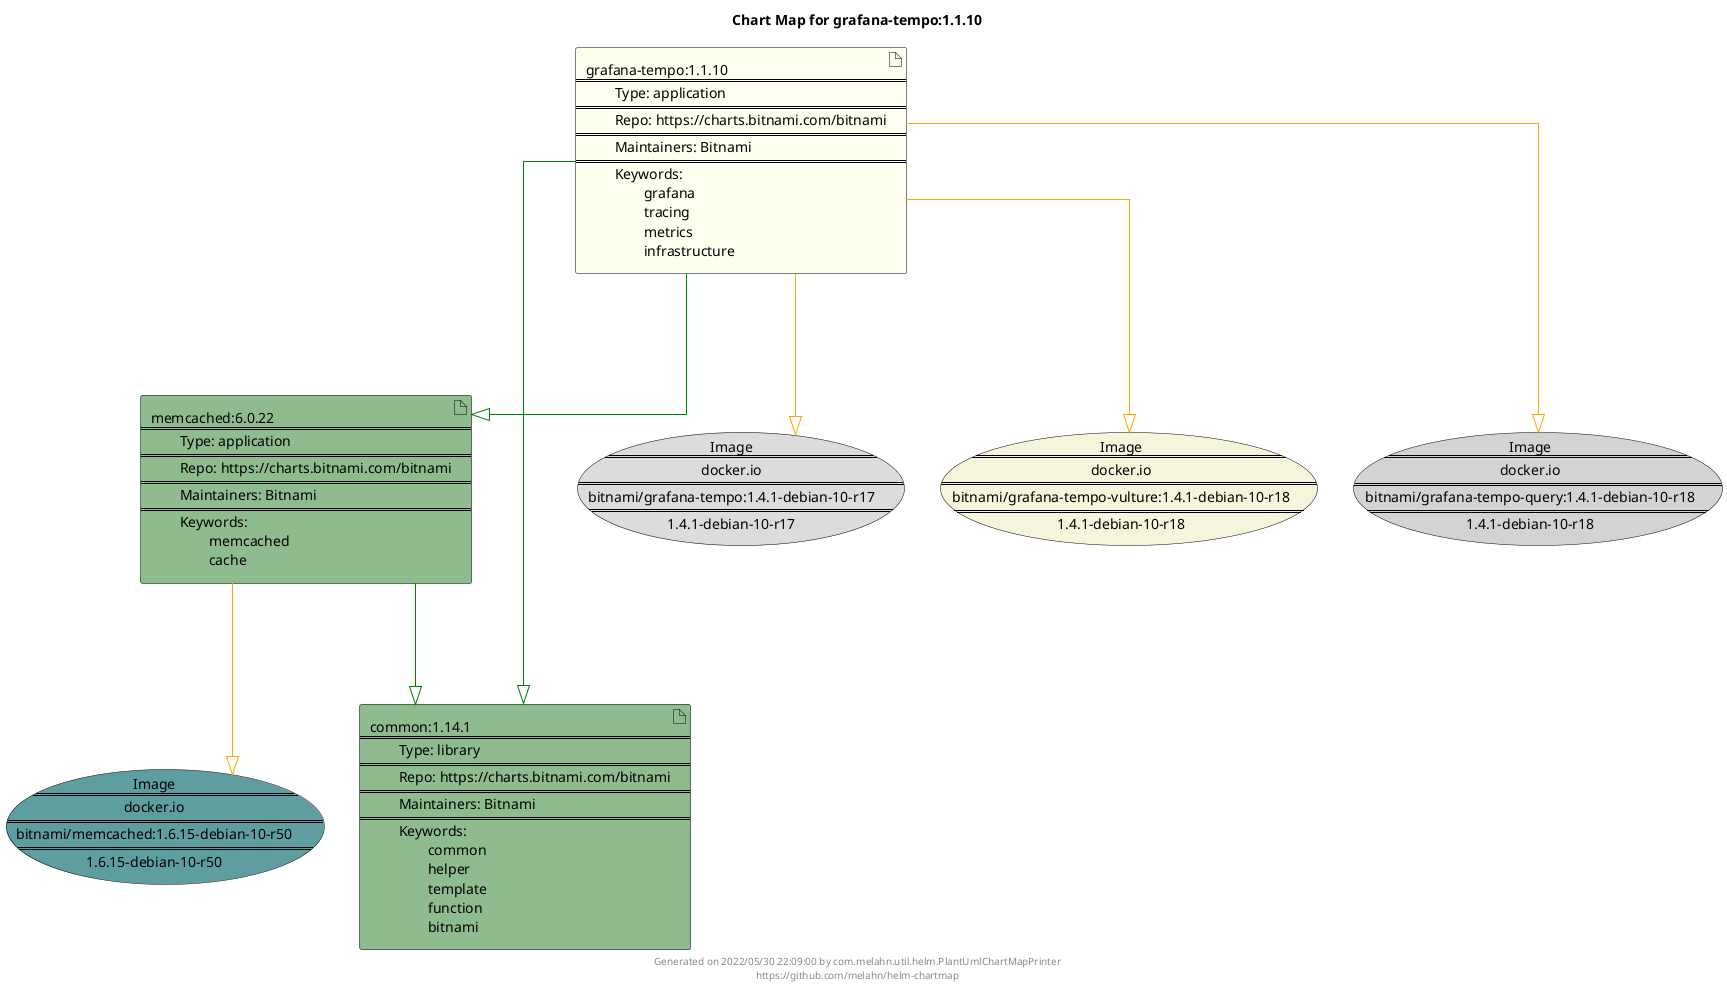 @startuml
skinparam linetype ortho
skinparam backgroundColor white
skinparam usecaseBorderColor black
skinparam usecaseArrowColor LightSlateGray
skinparam artifactBorderColor black
skinparam artifactArrowColor LightSlateGray

title Chart Map for grafana-tempo:1.1.10

'There are 3 referenced Helm Charts
artifact "memcached:6.0.22\n====\n\tType: application\n====\n\tRepo: https://charts.bitnami.com/bitnami\n====\n\tMaintainers: Bitnami\n====\n\tKeywords: \n\t\tmemcached\n\t\tcache" as memcached_6_0_22 #DarkSeaGreen
artifact "grafana-tempo:1.1.10\n====\n\tType: application\n====\n\tRepo: https://charts.bitnami.com/bitnami\n====\n\tMaintainers: Bitnami\n====\n\tKeywords: \n\t\tgrafana\n\t\ttracing\n\t\tmetrics\n\t\tinfrastructure" as grafana_tempo_1_1_10 #Ivory
artifact "common:1.14.1\n====\n\tType: library\n====\n\tRepo: https://charts.bitnami.com/bitnami\n====\n\tMaintainers: Bitnami\n====\n\tKeywords: \n\t\tcommon\n\t\thelper\n\t\ttemplate\n\t\tfunction\n\t\tbitnami" as common_1_14_1 #DarkSeaGreen

'There are 4 referenced Docker Images
usecase "Image\n====\ndocker.io\n====\nbitnami/memcached:1.6.15-debian-10-r50\n====\n1.6.15-debian-10-r50" as docker_io_bitnami_memcached_1_6_15_debian_10_r50 #CadetBlue
usecase "Image\n====\ndocker.io\n====\nbitnami/grafana-tempo:1.4.1-debian-10-r17\n====\n1.4.1-debian-10-r17" as docker_io_bitnami_grafana_tempo_1_4_1_debian_10_r17 #Gainsboro
usecase "Image\n====\ndocker.io\n====\nbitnami/grafana-tempo-vulture:1.4.1-debian-10-r18\n====\n1.4.1-debian-10-r18" as docker_io_bitnami_grafana_tempo_vulture_1_4_1_debian_10_r18 #Beige
usecase "Image\n====\ndocker.io\n====\nbitnami/grafana-tempo-query:1.4.1-debian-10-r18\n====\n1.4.1-debian-10-r18" as docker_io_bitnami_grafana_tempo_query_1_4_1_debian_10_r18 #LightGrey

'Chart Dependencies
grafana_tempo_1_1_10--[#green]-|>common_1_14_1
grafana_tempo_1_1_10--[#green]-|>memcached_6_0_22
memcached_6_0_22--[#green]-|>common_1_14_1
memcached_6_0_22--[#orange]-|>docker_io_bitnami_memcached_1_6_15_debian_10_r50
grafana_tempo_1_1_10--[#orange]-|>docker_io_bitnami_grafana_tempo_vulture_1_4_1_debian_10_r18
grafana_tempo_1_1_10--[#orange]-|>docker_io_bitnami_grafana_tempo_query_1_4_1_debian_10_r18
grafana_tempo_1_1_10--[#orange]-|>docker_io_bitnami_grafana_tempo_1_4_1_debian_10_r17

center footer Generated on 2022/05/30 22:09:00 by com.melahn.util.helm.PlantUmlChartMapPrinter\nhttps://github.com/melahn/helm-chartmap
@enduml
